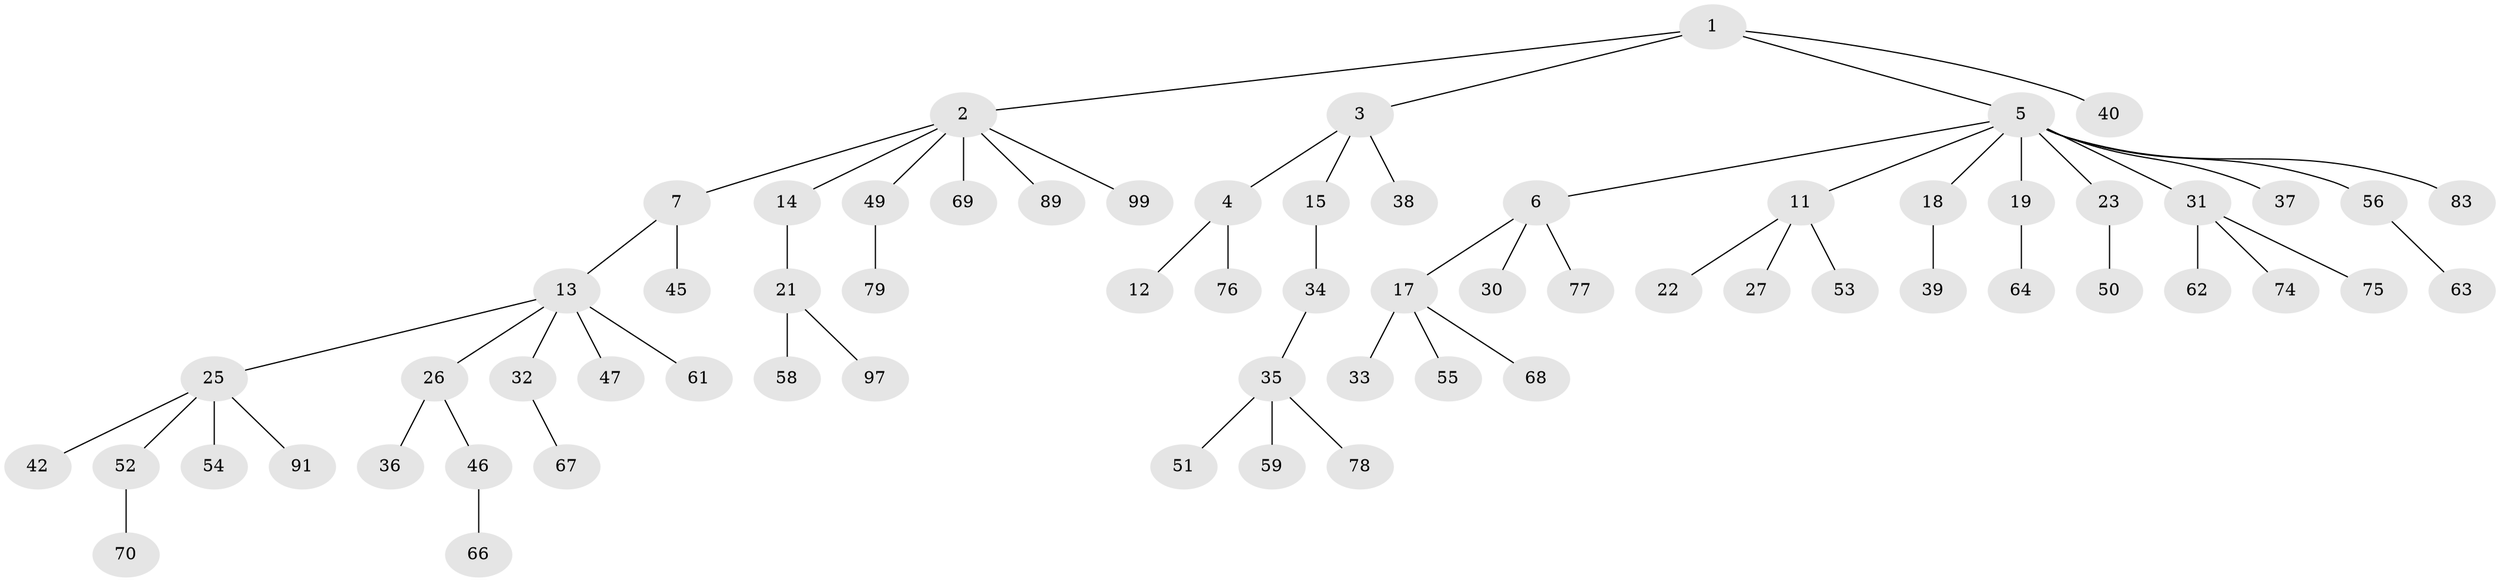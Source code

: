 // original degree distribution, {4: 0.09, 7: 0.01, 10: 0.01, 2: 0.29, 1: 0.5, 5: 0.02, 6: 0.01, 3: 0.07}
// Generated by graph-tools (version 1.1) at 2025/38/02/21/25 10:38:55]
// undirected, 66 vertices, 65 edges
graph export_dot {
graph [start="1"]
  node [color=gray90,style=filled];
  1;
  2 [super="+24"];
  3 [super="+16"];
  4 [super="+81"];
  5 [super="+10"];
  6 [super="+8"];
  7 [super="+9"];
  11 [super="+87"];
  12;
  13 [super="+43"];
  14 [super="+73"];
  15;
  17 [super="+20"];
  18;
  19 [super="+72"];
  21 [super="+44"];
  22 [super="+60"];
  23 [super="+94"];
  25 [super="+29"];
  26 [super="+57"];
  27 [super="+28"];
  30;
  31 [super="+48"];
  32;
  33 [super="+84"];
  34 [super="+96"];
  35 [super="+41"];
  36;
  37 [super="+80"];
  38;
  39 [super="+95"];
  40 [super="+88"];
  42;
  45;
  46;
  47;
  49;
  50 [super="+98"];
  51;
  52;
  53 [super="+71"];
  54;
  55;
  56;
  58 [super="+86"];
  59;
  61;
  62 [super="+93"];
  63 [super="+65"];
  64 [super="+100"];
  66;
  67;
  68;
  69;
  70 [super="+90"];
  74;
  75 [super="+85"];
  76;
  77 [super="+82"];
  78 [super="+92"];
  79;
  83;
  89;
  91;
  97;
  99;
  1 -- 2;
  1 -- 3;
  1 -- 5;
  1 -- 40;
  2 -- 7;
  2 -- 14;
  2 -- 49;
  2 -- 69;
  2 -- 99;
  2 -- 89;
  3 -- 4;
  3 -- 15;
  3 -- 38;
  4 -- 12;
  4 -- 76;
  5 -- 6;
  5 -- 11;
  5 -- 18;
  5 -- 23;
  5 -- 31;
  5 -- 37;
  5 -- 56;
  5 -- 83;
  5 -- 19;
  6 -- 30;
  6 -- 77;
  6 -- 17;
  7 -- 13;
  7 -- 45;
  11 -- 22;
  11 -- 27;
  11 -- 53;
  13 -- 25;
  13 -- 26;
  13 -- 32;
  13 -- 47;
  13 -- 61;
  14 -- 21;
  15 -- 34;
  17 -- 55;
  17 -- 68;
  17 -- 33;
  18 -- 39;
  19 -- 64;
  21 -- 58;
  21 -- 97;
  23 -- 50;
  25 -- 42;
  25 -- 91;
  25 -- 52;
  25 -- 54;
  26 -- 36;
  26 -- 46;
  31 -- 75;
  31 -- 74;
  31 -- 62;
  32 -- 67;
  34 -- 35;
  35 -- 51;
  35 -- 59;
  35 -- 78;
  46 -- 66;
  49 -- 79;
  52 -- 70;
  56 -- 63;
}
